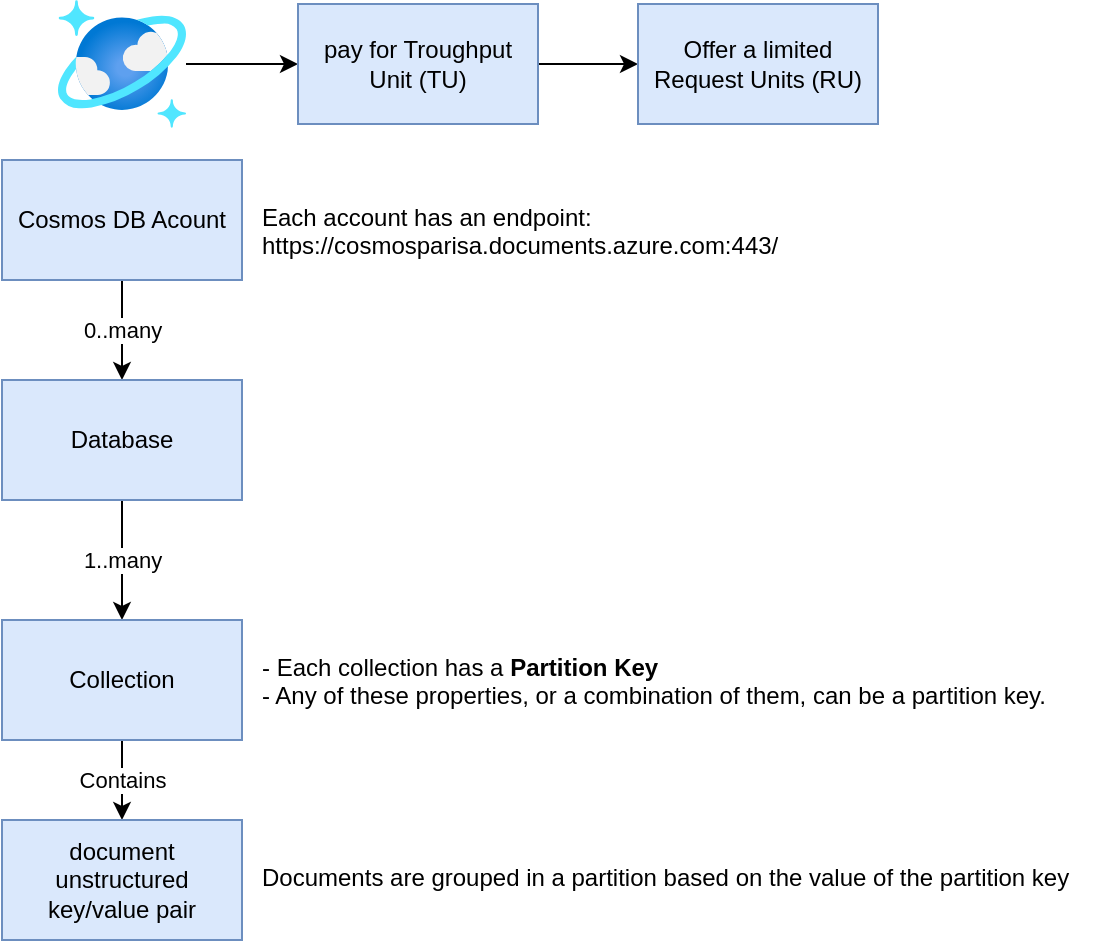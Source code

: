 <mxfile version="14.4.7" type="github">
  <diagram id="gQ_9v4CdiexItw4zU6r-" name="Page-1">
    <mxGraphModel dx="1422" dy="762" grid="1" gridSize="10" guides="1" tooltips="1" connect="1" arrows="1" fold="1" page="1" pageScale="1" pageWidth="827" pageHeight="1169" math="0" shadow="0">
      <root>
        <mxCell id="0" />
        <mxCell id="1" parent="0" />
        <mxCell id="YsZGYLzwbfZRXPLkO7Gu-5" value="" style="edgeStyle=orthogonalEdgeStyle;rounded=0;orthogonalLoop=1;jettySize=auto;html=1;" parent="1" source="YsZGYLzwbfZRXPLkO7Gu-1" target="YsZGYLzwbfZRXPLkO7Gu-2" edge="1">
          <mxGeometry relative="1" as="geometry" />
        </mxCell>
        <mxCell id="YsZGYLzwbfZRXPLkO7Gu-1" value="" style="aspect=fixed;html=1;points=[];align=center;image;fontSize=12;image=img/lib/azure2/databases/Azure_Cosmos_DB.svg;" parent="1" vertex="1">
          <mxGeometry x="200" y="310" width="64" height="64" as="geometry" />
        </mxCell>
        <mxCell id="YsZGYLzwbfZRXPLkO7Gu-4" value="" style="edgeStyle=orthogonalEdgeStyle;rounded=0;orthogonalLoop=1;jettySize=auto;html=1;" parent="1" source="YsZGYLzwbfZRXPLkO7Gu-2" target="YsZGYLzwbfZRXPLkO7Gu-3" edge="1">
          <mxGeometry relative="1" as="geometry" />
        </mxCell>
        <mxCell id="YsZGYLzwbfZRXPLkO7Gu-2" value="pay for Troughput Unit (TU)" style="rounded=0;whiteSpace=wrap;html=1;fillColor=#dae8fc;strokeColor=#6c8ebf;" parent="1" vertex="1">
          <mxGeometry x="320" y="312" width="120" height="60" as="geometry" />
        </mxCell>
        <mxCell id="YsZGYLzwbfZRXPLkO7Gu-3" value="Offer a limited Request Units (RU)" style="whiteSpace=wrap;html=1;rounded=0;fillColor=#dae8fc;strokeColor=#6c8ebf;" parent="1" vertex="1">
          <mxGeometry x="490" y="312" width="120" height="60" as="geometry" />
        </mxCell>
        <mxCell id="YBjTQArVUFeNYg_c9qIM-5" value="0..many" style="edgeStyle=orthogonalEdgeStyle;rounded=0;orthogonalLoop=1;jettySize=auto;html=1;" edge="1" parent="1" source="YBjTQArVUFeNYg_c9qIM-3" target="YBjTQArVUFeNYg_c9qIM-4">
          <mxGeometry relative="1" as="geometry" />
        </mxCell>
        <mxCell id="YBjTQArVUFeNYg_c9qIM-3" value="Cosmos DB Acount" style="rounded=0;whiteSpace=wrap;html=1;fillColor=#dae8fc;strokeColor=#6c8ebf;" vertex="1" parent="1">
          <mxGeometry x="172" y="390" width="120" height="60" as="geometry" />
        </mxCell>
        <mxCell id="YBjTQArVUFeNYg_c9qIM-7" value="1..many" style="edgeStyle=orthogonalEdgeStyle;rounded=0;orthogonalLoop=1;jettySize=auto;html=1;" edge="1" parent="1" source="YBjTQArVUFeNYg_c9qIM-4" target="YBjTQArVUFeNYg_c9qIM-6">
          <mxGeometry relative="1" as="geometry" />
        </mxCell>
        <mxCell id="YBjTQArVUFeNYg_c9qIM-4" value="Database" style="rounded=0;whiteSpace=wrap;html=1;fillColor=#dae8fc;strokeColor=#6c8ebf;" vertex="1" parent="1">
          <mxGeometry x="172" y="500" width="120" height="60" as="geometry" />
        </mxCell>
        <mxCell id="YBjTQArVUFeNYg_c9qIM-9" value="Contains" style="edgeStyle=orthogonalEdgeStyle;rounded=0;orthogonalLoop=1;jettySize=auto;html=1;" edge="1" parent="1" source="YBjTQArVUFeNYg_c9qIM-6" target="YBjTQArVUFeNYg_c9qIM-8">
          <mxGeometry relative="1" as="geometry" />
        </mxCell>
        <mxCell id="YBjTQArVUFeNYg_c9qIM-6" value="Collection" style="rounded=0;whiteSpace=wrap;html=1;fillColor=#dae8fc;strokeColor=#6c8ebf;" vertex="1" parent="1">
          <mxGeometry x="172" y="620" width="120" height="60" as="geometry" />
        </mxCell>
        <mxCell id="YBjTQArVUFeNYg_c9qIM-8" value="document&lt;br&gt;unstructured&lt;br&gt;key/value pair" style="rounded=0;whiteSpace=wrap;html=1;fillColor=#dae8fc;strokeColor=#6c8ebf;" vertex="1" parent="1">
          <mxGeometry x="172" y="720" width="120" height="60" as="geometry" />
        </mxCell>
        <UserObject label="Each account has an endpoint:&lt;br&gt;https://cosmosparisa.documents.azure.com:443/" link="https://cosmosparisa.documents.azure.com:443/" id="YBjTQArVUFeNYg_c9qIM-10">
          <mxCell style="text;whiteSpace=wrap;html=1;" vertex="1" parent="1">
            <mxGeometry x="300" y="405" width="280" height="30" as="geometry" />
          </mxCell>
        </UserObject>
        <UserObject label="- Each collection has a &lt;b&gt;Partition Key&lt;/b&gt;&lt;br&gt;- Any of these properties, or a combination of them, can be a partition key." link="https://cosmosparisa.documents.azure.com:443/" id="YBjTQArVUFeNYg_c9qIM-11">
          <mxCell style="text;whiteSpace=wrap;html=1;" vertex="1" parent="1">
            <mxGeometry x="300" y="630" width="430" height="60" as="geometry" />
          </mxCell>
        </UserObject>
        <mxCell id="YBjTQArVUFeNYg_c9qIM-13" value="Documents are grouped in a partition based on the value of the partition key" style="text;whiteSpace=wrap;html=1;" vertex="1" parent="1">
          <mxGeometry x="300" y="735" width="430" height="30" as="geometry" />
        </mxCell>
      </root>
    </mxGraphModel>
  </diagram>
</mxfile>
